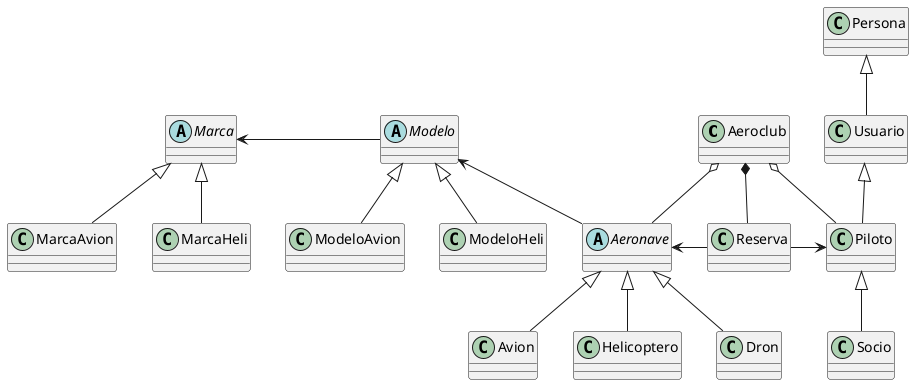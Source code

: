 @startuml

class Aeroclub
abstract class Aeronave
abstract class Marca
abstract class Modelo


Aeronave <|-- Avion
Aeronave <|-- Helicoptero
Aeronave <|-- Dron

Marca <|-- MarcaAvion
Marca <|-- MarcaHeli

Modelo <|-- ModeloAvion
Modelo <|-- ModeloHeli

Marca <- Modelo
Modelo <-- Aeronave

Persona <|-- Usuario
Usuario <|-- Piloto
Piloto <|-- Socio


Aeroclub o-- Aeronave
Aeroclub o-- Piloto
Aeroclub *-- Reserva

Reserva -> Piloto
Aeronave <- Reserva







@enduml